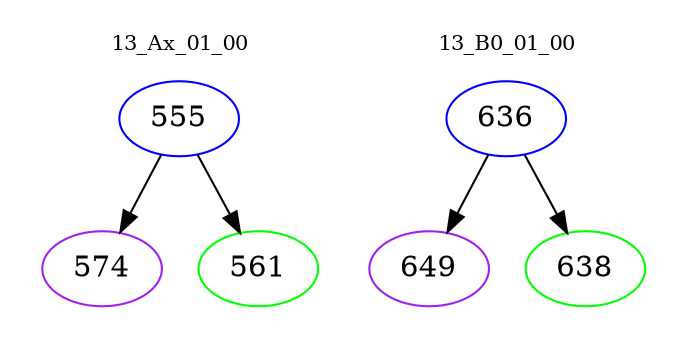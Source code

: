 digraph{
subgraph cluster_0 {
color = white
label = "13_Ax_01_00";
fontsize=10;
T0_555 [label="555", color="blue"]
T0_555 -> T0_574 [color="black"]
T0_574 [label="574", color="purple"]
T0_555 -> T0_561 [color="black"]
T0_561 [label="561", color="green"]
}
subgraph cluster_1 {
color = white
label = "13_B0_01_00";
fontsize=10;
T1_636 [label="636", color="blue"]
T1_636 -> T1_649 [color="black"]
T1_649 [label="649", color="purple"]
T1_636 -> T1_638 [color="black"]
T1_638 [label="638", color="green"]
}
}

